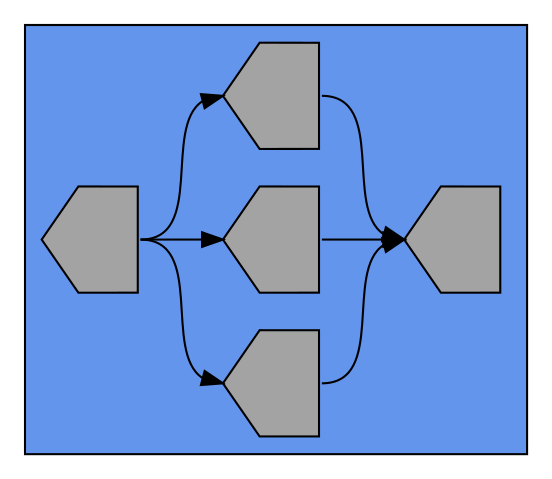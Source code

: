 digraph asm {
	rotate=90;
	edge [headport=n,tailport=s];
subgraph cluster_Bc333_c99_c100_c101_c98 {
	c333 [label="",height=0.707107,width=0.707107,shape=house,style=filled,fillcolor=gray64];
	c99 [label="",height=0.707107,width=0.707107,shape=house,style=filled,fillcolor=gray64];
	c100 [label="",height=0.707107,width=0.707107,shape=house,style=filled,fillcolor=gray64];
	c101 [label="",height=0.707107,width=0.707107,shape=house,style=filled,fillcolor=gray64];
	c98 [label="",height=0.707107,width=0.707107,shape=house,style=filled,fillcolor=gray64];
	style=filled;
	fillcolor=cornflowerblue;
}
	c333 -> c99
	c333 -> c100
	c333 -> c101
	c99 -> c98
	c100 -> c98
	c101 -> c98
}